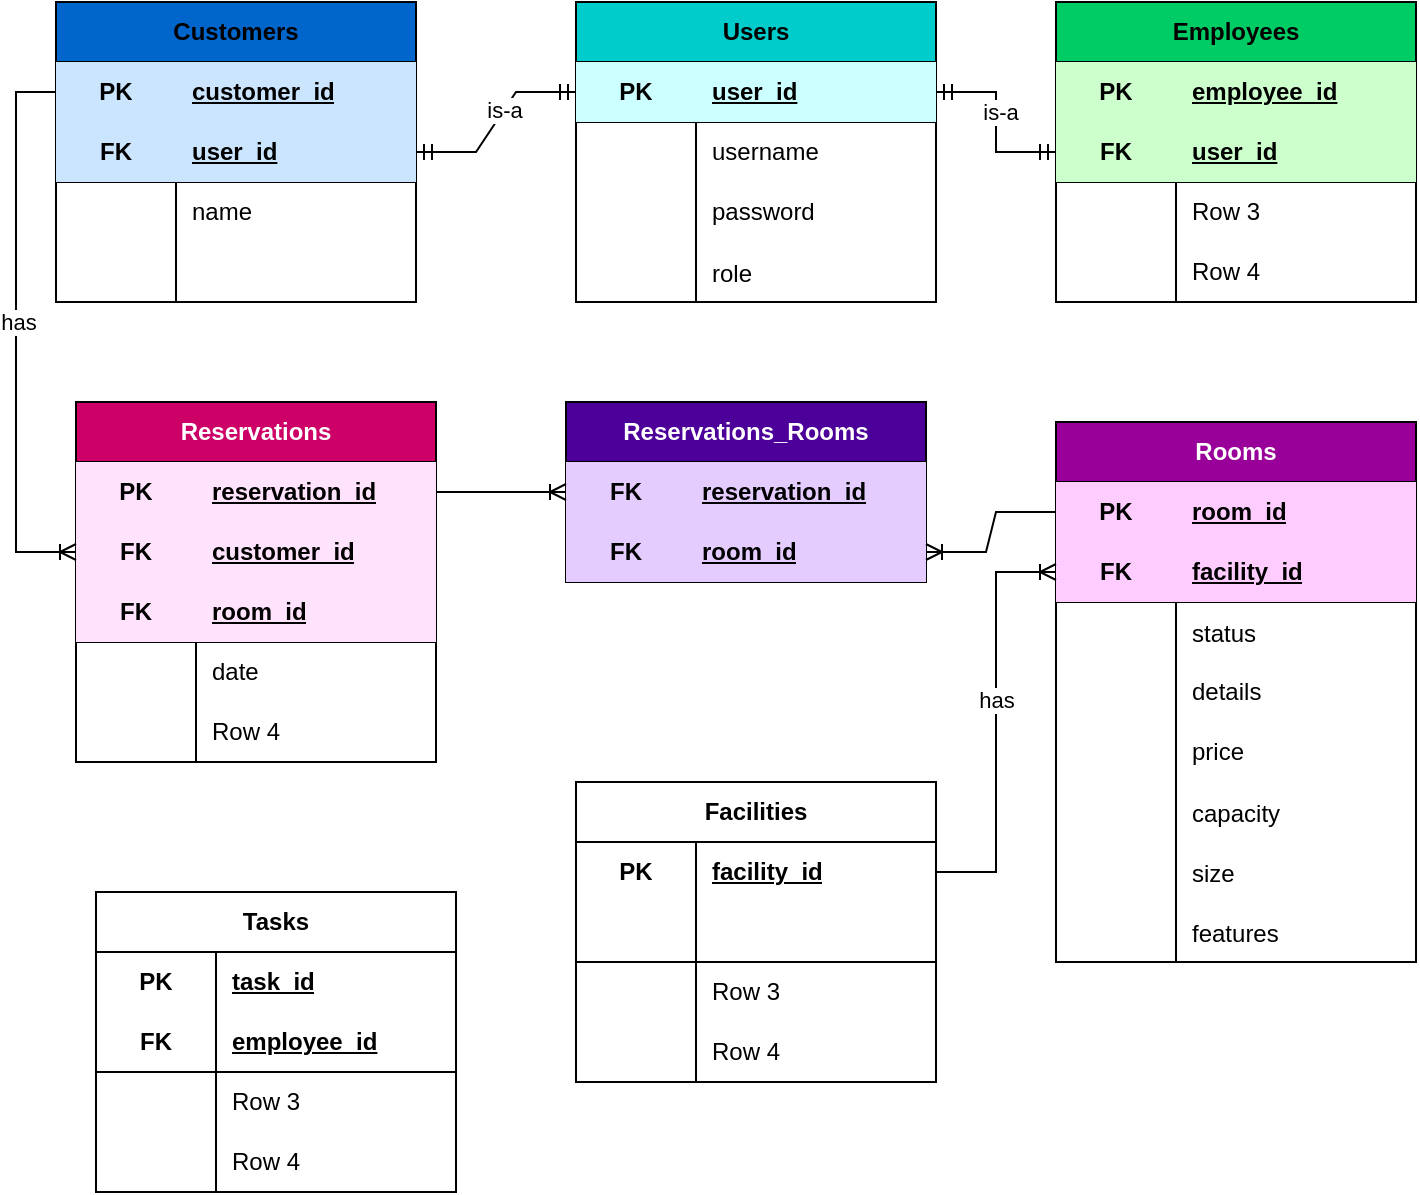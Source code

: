 <mxfile version="22.1.22" type="embed">
  <diagram name="Page-1" id="391HogFya1jU2p6_tnVu">
    <mxGraphModel dx="611" dy="1432" grid="1" gridSize="10" guides="1" tooltips="1" connect="1" arrows="1" fold="1" page="1" pageScale="1" pageWidth="850" pageHeight="1100" math="0" shadow="0">
      <root>
        <mxCell id="0" />
        <mxCell id="1" parent="0" />
        <mxCell id="gGkRdLF0qAvfdl4dvhN5-1" value="Customers" style="shape=table;startSize=30;container=1;collapsible=1;childLayout=tableLayout;fixedRows=1;rowLines=0;fontStyle=1;align=center;resizeLast=1;html=1;whiteSpace=wrap;fillColor=#0066CC;" parent="1" vertex="1">
          <mxGeometry x="80" y="-180" width="180" height="150" as="geometry" />
        </mxCell>
        <mxCell id="gGkRdLF0qAvfdl4dvhN5-2" value="" style="shape=tableRow;horizontal=0;startSize=0;swimlaneHead=0;swimlaneBody=0;fillColor=none;collapsible=0;dropTarget=0;points=[[0,0.5],[1,0.5]];portConstraint=eastwest;top=0;left=0;right=0;bottom=0;html=1;" parent="gGkRdLF0qAvfdl4dvhN5-1" vertex="1">
          <mxGeometry y="30" width="180" height="30" as="geometry" />
        </mxCell>
        <mxCell id="gGkRdLF0qAvfdl4dvhN5-3" value="PK" style="shape=partialRectangle;connectable=0;fillColor=#CCE5FF;top=0;left=0;bottom=0;right=0;fontStyle=1;overflow=hidden;html=1;whiteSpace=wrap;" parent="gGkRdLF0qAvfdl4dvhN5-2" vertex="1">
          <mxGeometry width="60" height="30" as="geometry">
            <mxRectangle width="60" height="30" as="alternateBounds" />
          </mxGeometry>
        </mxCell>
        <mxCell id="gGkRdLF0qAvfdl4dvhN5-4" value="customer_id" style="shape=partialRectangle;connectable=0;fillColor=#CCE5FF;top=0;left=0;bottom=0;right=0;align=left;spacingLeft=6;fontStyle=5;overflow=hidden;html=1;whiteSpace=wrap;" parent="gGkRdLF0qAvfdl4dvhN5-2" vertex="1">
          <mxGeometry x="60" width="120" height="30" as="geometry">
            <mxRectangle width="120" height="30" as="alternateBounds" />
          </mxGeometry>
        </mxCell>
        <mxCell id="gGkRdLF0qAvfdl4dvhN5-5" value="" style="shape=tableRow;horizontal=0;startSize=0;swimlaneHead=0;swimlaneBody=0;fillColor=none;collapsible=0;dropTarget=0;points=[[0,0.5],[1,0.5]];portConstraint=eastwest;top=0;left=0;right=0;bottom=1;html=1;strokeColor=#000000;" parent="gGkRdLF0qAvfdl4dvhN5-1" vertex="1">
          <mxGeometry y="60" width="180" height="30" as="geometry" />
        </mxCell>
        <mxCell id="gGkRdLF0qAvfdl4dvhN5-6" value="FK" style="shape=partialRectangle;connectable=0;fillColor=#CCE5FF;top=0;left=0;bottom=0;right=0;fontStyle=1;overflow=hidden;html=1;whiteSpace=wrap;" parent="gGkRdLF0qAvfdl4dvhN5-5" vertex="1">
          <mxGeometry width="60" height="30" as="geometry">
            <mxRectangle width="60" height="30" as="alternateBounds" />
          </mxGeometry>
        </mxCell>
        <mxCell id="gGkRdLF0qAvfdl4dvhN5-7" value="user_id" style="shape=partialRectangle;connectable=0;fillColor=#CCE5FF;top=0;left=0;bottom=0;right=0;align=left;spacingLeft=6;fontStyle=5;overflow=hidden;html=1;whiteSpace=wrap;" parent="gGkRdLF0qAvfdl4dvhN5-5" vertex="1">
          <mxGeometry x="60" width="120" height="30" as="geometry">
            <mxRectangle width="120" height="30" as="alternateBounds" />
          </mxGeometry>
        </mxCell>
        <mxCell id="gGkRdLF0qAvfdl4dvhN5-8" value="" style="shape=tableRow;horizontal=0;startSize=0;swimlaneHead=0;swimlaneBody=0;fillColor=none;collapsible=0;dropTarget=0;points=[[0,0.5],[1,0.5]];portConstraint=eastwest;top=0;left=0;right=0;bottom=0;html=1;" parent="gGkRdLF0qAvfdl4dvhN5-1" vertex="1">
          <mxGeometry y="90" width="180" height="30" as="geometry" />
        </mxCell>
        <mxCell id="gGkRdLF0qAvfdl4dvhN5-9" value="" style="shape=partialRectangle;connectable=0;fillColor=none;top=0;left=0;bottom=0;right=0;editable=1;overflow=hidden;html=1;whiteSpace=wrap;" parent="gGkRdLF0qAvfdl4dvhN5-8" vertex="1">
          <mxGeometry width="60" height="30" as="geometry">
            <mxRectangle width="60" height="30" as="alternateBounds" />
          </mxGeometry>
        </mxCell>
        <mxCell id="gGkRdLF0qAvfdl4dvhN5-10" value="name" style="shape=partialRectangle;connectable=0;fillColor=none;top=0;left=0;bottom=0;right=0;align=left;spacingLeft=6;overflow=hidden;html=1;whiteSpace=wrap;" parent="gGkRdLF0qAvfdl4dvhN5-8" vertex="1">
          <mxGeometry x="60" width="120" height="30" as="geometry">
            <mxRectangle width="120" height="30" as="alternateBounds" />
          </mxGeometry>
        </mxCell>
        <mxCell id="gGkRdLF0qAvfdl4dvhN5-11" value="" style="shape=tableRow;horizontal=0;startSize=0;swimlaneHead=0;swimlaneBody=0;fillColor=none;collapsible=0;dropTarget=0;points=[[0,0.5],[1,0.5]];portConstraint=eastwest;top=0;left=0;right=0;bottom=0;html=1;" parent="gGkRdLF0qAvfdl4dvhN5-1" vertex="1">
          <mxGeometry y="120" width="180" height="30" as="geometry" />
        </mxCell>
        <mxCell id="gGkRdLF0qAvfdl4dvhN5-12" value="" style="shape=partialRectangle;connectable=0;fillColor=none;top=0;left=0;bottom=0;right=0;editable=1;overflow=hidden;html=1;whiteSpace=wrap;" parent="gGkRdLF0qAvfdl4dvhN5-11" vertex="1">
          <mxGeometry width="60" height="30" as="geometry">
            <mxRectangle width="60" height="30" as="alternateBounds" />
          </mxGeometry>
        </mxCell>
        <mxCell id="gGkRdLF0qAvfdl4dvhN5-13" value="" style="shape=partialRectangle;connectable=0;fillColor=none;top=0;left=0;bottom=0;right=0;align=left;spacingLeft=6;overflow=hidden;html=1;whiteSpace=wrap;" parent="gGkRdLF0qAvfdl4dvhN5-11" vertex="1">
          <mxGeometry x="60" width="120" height="30" as="geometry">
            <mxRectangle width="120" height="30" as="alternateBounds" />
          </mxGeometry>
        </mxCell>
        <mxCell id="gGkRdLF0qAvfdl4dvhN5-14" value="Employees" style="shape=table;startSize=30;container=1;collapsible=1;childLayout=tableLayout;fixedRows=1;rowLines=0;fontStyle=1;align=center;resizeLast=1;html=1;whiteSpace=wrap;fillColor=#00CC66;" parent="1" vertex="1">
          <mxGeometry x="580" y="-180" width="180" height="150" as="geometry" />
        </mxCell>
        <mxCell id="gGkRdLF0qAvfdl4dvhN5-15" value="" style="shape=tableRow;horizontal=0;startSize=0;swimlaneHead=0;swimlaneBody=0;fillColor=none;collapsible=0;dropTarget=0;points=[[0,0.5],[1,0.5]];portConstraint=eastwest;top=0;left=0;right=0;bottom=0;html=1;" parent="gGkRdLF0qAvfdl4dvhN5-14" vertex="1">
          <mxGeometry y="30" width="180" height="30" as="geometry" />
        </mxCell>
        <mxCell id="gGkRdLF0qAvfdl4dvhN5-16" value="PK" style="shape=partialRectangle;connectable=0;fillColor=#CCFFCC;top=0;left=0;bottom=0;right=0;fontStyle=1;overflow=hidden;html=1;whiteSpace=wrap;" parent="gGkRdLF0qAvfdl4dvhN5-15" vertex="1">
          <mxGeometry width="60" height="30" as="geometry">
            <mxRectangle width="60" height="30" as="alternateBounds" />
          </mxGeometry>
        </mxCell>
        <mxCell id="gGkRdLF0qAvfdl4dvhN5-17" value="employee_id" style="shape=partialRectangle;connectable=0;fillColor=#CCFFCC;top=0;left=0;bottom=0;right=0;align=left;spacingLeft=6;fontStyle=5;overflow=hidden;html=1;whiteSpace=wrap;" parent="gGkRdLF0qAvfdl4dvhN5-15" vertex="1">
          <mxGeometry x="60" width="120" height="30" as="geometry">
            <mxRectangle width="120" height="30" as="alternateBounds" />
          </mxGeometry>
        </mxCell>
        <mxCell id="gGkRdLF0qAvfdl4dvhN5-18" value="" style="shape=tableRow;horizontal=0;startSize=0;swimlaneHead=0;swimlaneBody=0;fillColor=none;collapsible=0;dropTarget=0;points=[[0,0.5],[1,0.5]];portConstraint=eastwest;top=0;left=0;right=0;bottom=1;html=1;" parent="gGkRdLF0qAvfdl4dvhN5-14" vertex="1">
          <mxGeometry y="60" width="180" height="30" as="geometry" />
        </mxCell>
        <mxCell id="gGkRdLF0qAvfdl4dvhN5-19" value="FK" style="shape=partialRectangle;connectable=0;fillColor=#CCFFCC;top=0;left=0;bottom=0;right=0;fontStyle=1;overflow=hidden;html=1;whiteSpace=wrap;" parent="gGkRdLF0qAvfdl4dvhN5-18" vertex="1">
          <mxGeometry width="60" height="30" as="geometry">
            <mxRectangle width="60" height="30" as="alternateBounds" />
          </mxGeometry>
        </mxCell>
        <mxCell id="gGkRdLF0qAvfdl4dvhN5-20" value="user_id" style="shape=partialRectangle;connectable=0;fillColor=#CCFFCC;top=0;left=0;bottom=0;right=0;align=left;spacingLeft=6;fontStyle=5;overflow=hidden;html=1;whiteSpace=wrap;" parent="gGkRdLF0qAvfdl4dvhN5-18" vertex="1">
          <mxGeometry x="60" width="120" height="30" as="geometry">
            <mxRectangle width="120" height="30" as="alternateBounds" />
          </mxGeometry>
        </mxCell>
        <mxCell id="gGkRdLF0qAvfdl4dvhN5-21" value="" style="shape=tableRow;horizontal=0;startSize=0;swimlaneHead=0;swimlaneBody=0;fillColor=none;collapsible=0;dropTarget=0;points=[[0,0.5],[1,0.5]];portConstraint=eastwest;top=0;left=0;right=0;bottom=0;html=1;" parent="gGkRdLF0qAvfdl4dvhN5-14" vertex="1">
          <mxGeometry y="90" width="180" height="30" as="geometry" />
        </mxCell>
        <mxCell id="gGkRdLF0qAvfdl4dvhN5-22" value="" style="shape=partialRectangle;connectable=0;fillColor=none;top=0;left=0;bottom=0;right=0;editable=1;overflow=hidden;html=1;whiteSpace=wrap;" parent="gGkRdLF0qAvfdl4dvhN5-21" vertex="1">
          <mxGeometry width="60" height="30" as="geometry">
            <mxRectangle width="60" height="30" as="alternateBounds" />
          </mxGeometry>
        </mxCell>
        <mxCell id="gGkRdLF0qAvfdl4dvhN5-23" value="Row 3" style="shape=partialRectangle;connectable=0;fillColor=none;top=0;left=0;bottom=0;right=0;align=left;spacingLeft=6;overflow=hidden;html=1;whiteSpace=wrap;" parent="gGkRdLF0qAvfdl4dvhN5-21" vertex="1">
          <mxGeometry x="60" width="120" height="30" as="geometry">
            <mxRectangle width="120" height="30" as="alternateBounds" />
          </mxGeometry>
        </mxCell>
        <mxCell id="gGkRdLF0qAvfdl4dvhN5-24" value="" style="shape=tableRow;horizontal=0;startSize=0;swimlaneHead=0;swimlaneBody=0;fillColor=none;collapsible=0;dropTarget=0;points=[[0,0.5],[1,0.5]];portConstraint=eastwest;top=0;left=0;right=0;bottom=0;html=1;" parent="gGkRdLF0qAvfdl4dvhN5-14" vertex="1">
          <mxGeometry y="120" width="180" height="30" as="geometry" />
        </mxCell>
        <mxCell id="gGkRdLF0qAvfdl4dvhN5-25" value="" style="shape=partialRectangle;connectable=0;fillColor=none;top=0;left=0;bottom=0;right=0;editable=1;overflow=hidden;html=1;whiteSpace=wrap;" parent="gGkRdLF0qAvfdl4dvhN5-24" vertex="1">
          <mxGeometry width="60" height="30" as="geometry">
            <mxRectangle width="60" height="30" as="alternateBounds" />
          </mxGeometry>
        </mxCell>
        <mxCell id="gGkRdLF0qAvfdl4dvhN5-26" value="Row 4" style="shape=partialRectangle;connectable=0;fillColor=none;top=0;left=0;bottom=0;right=0;align=left;spacingLeft=6;overflow=hidden;html=1;whiteSpace=wrap;" parent="gGkRdLF0qAvfdl4dvhN5-24" vertex="1">
          <mxGeometry x="60" width="120" height="30" as="geometry">
            <mxRectangle width="120" height="30" as="alternateBounds" />
          </mxGeometry>
        </mxCell>
        <mxCell id="gGkRdLF0qAvfdl4dvhN5-27" value="&lt;font color=&quot;#ffffff&quot;&gt;Rooms&lt;/font&gt;" style="shape=table;startSize=30;container=1;collapsible=1;childLayout=tableLayout;fixedRows=1;rowLines=0;fontStyle=1;align=center;resizeLast=1;html=1;whiteSpace=wrap;fillColor=#990099;" parent="1" vertex="1">
          <mxGeometry x="580" y="30" width="180" height="270" as="geometry" />
        </mxCell>
        <mxCell id="gGkRdLF0qAvfdl4dvhN5-28" value="" style="shape=tableRow;horizontal=0;startSize=0;swimlaneHead=0;swimlaneBody=0;fillColor=none;collapsible=0;dropTarget=0;points=[[0,0.5],[1,0.5]];portConstraint=eastwest;top=0;left=0;right=0;bottom=0;html=1;" parent="gGkRdLF0qAvfdl4dvhN5-27" vertex="1">
          <mxGeometry y="30" width="180" height="30" as="geometry" />
        </mxCell>
        <mxCell id="gGkRdLF0qAvfdl4dvhN5-29" value="&lt;div&gt;PK&lt;/div&gt;" style="shape=partialRectangle;connectable=0;fillColor=#FFCCFF;top=0;left=0;bottom=0;right=0;fontStyle=1;overflow=hidden;html=1;whiteSpace=wrap;" parent="gGkRdLF0qAvfdl4dvhN5-28" vertex="1">
          <mxGeometry width="60" height="30" as="geometry">
            <mxRectangle width="60" height="30" as="alternateBounds" />
          </mxGeometry>
        </mxCell>
        <mxCell id="gGkRdLF0qAvfdl4dvhN5-30" value="room_id" style="shape=partialRectangle;connectable=0;fillColor=#FFCCFF;top=0;left=0;bottom=0;right=0;align=left;spacingLeft=6;fontStyle=5;overflow=hidden;html=1;whiteSpace=wrap;" parent="gGkRdLF0qAvfdl4dvhN5-28" vertex="1">
          <mxGeometry x="60" width="120" height="30" as="geometry">
            <mxRectangle width="120" height="30" as="alternateBounds" />
          </mxGeometry>
        </mxCell>
        <mxCell id="gGkRdLF0qAvfdl4dvhN5-31" value="" style="shape=tableRow;horizontal=0;startSize=0;swimlaneHead=0;swimlaneBody=0;fillColor=none;collapsible=0;dropTarget=0;points=[[0,0.5],[1,0.5]];portConstraint=eastwest;top=0;left=0;right=0;bottom=1;html=1;" parent="gGkRdLF0qAvfdl4dvhN5-27" vertex="1">
          <mxGeometry y="60" width="180" height="30" as="geometry" />
        </mxCell>
        <mxCell id="gGkRdLF0qAvfdl4dvhN5-32" value="FK" style="shape=partialRectangle;connectable=0;fillColor=#FFCCFF;top=0;left=0;bottom=0;right=0;fontStyle=1;overflow=hidden;html=1;whiteSpace=wrap;" parent="gGkRdLF0qAvfdl4dvhN5-31" vertex="1">
          <mxGeometry width="60" height="30" as="geometry">
            <mxRectangle width="60" height="30" as="alternateBounds" />
          </mxGeometry>
        </mxCell>
        <mxCell id="gGkRdLF0qAvfdl4dvhN5-33" value="facility_id" style="shape=partialRectangle;connectable=0;fillColor=#FFCCFF;top=0;left=0;bottom=0;right=0;align=left;spacingLeft=6;fontStyle=5;overflow=hidden;html=1;whiteSpace=wrap;" parent="gGkRdLF0qAvfdl4dvhN5-31" vertex="1">
          <mxGeometry x="60" width="120" height="30" as="geometry">
            <mxRectangle width="120" height="30" as="alternateBounds" />
          </mxGeometry>
        </mxCell>
        <mxCell id="gGkRdLF0qAvfdl4dvhN5-34" value="" style="shape=tableRow;horizontal=0;startSize=0;swimlaneHead=0;swimlaneBody=0;fillColor=none;collapsible=0;dropTarget=0;points=[[0,0.5],[1,0.5]];portConstraint=eastwest;top=0;left=0;right=0;bottom=0;" parent="gGkRdLF0qAvfdl4dvhN5-27" vertex="1">
          <mxGeometry y="90" width="180" height="30" as="geometry" />
        </mxCell>
        <mxCell id="gGkRdLF0qAvfdl4dvhN5-35" value="" style="shape=partialRectangle;connectable=0;fillColor=none;top=0;left=0;bottom=0;right=0;editable=1;overflow=hidden;" parent="gGkRdLF0qAvfdl4dvhN5-34" vertex="1">
          <mxGeometry width="60" height="30" as="geometry">
            <mxRectangle width="60" height="30" as="alternateBounds" />
          </mxGeometry>
        </mxCell>
        <mxCell id="gGkRdLF0qAvfdl4dvhN5-36" value="status" style="shape=partialRectangle;connectable=0;fillColor=none;top=0;left=0;bottom=0;right=0;align=left;spacingLeft=6;overflow=hidden;" parent="gGkRdLF0qAvfdl4dvhN5-34" vertex="1">
          <mxGeometry x="60" width="120" height="30" as="geometry">
            <mxRectangle width="120" height="30" as="alternateBounds" />
          </mxGeometry>
        </mxCell>
        <mxCell id="gGkRdLF0qAvfdl4dvhN5-37" value="" style="shape=tableRow;horizontal=0;startSize=0;swimlaneHead=0;swimlaneBody=0;fillColor=none;collapsible=0;dropTarget=0;points=[[0,0.5],[1,0.5]];portConstraint=eastwest;top=0;left=0;right=0;bottom=0;html=1;" parent="gGkRdLF0qAvfdl4dvhN5-27" vertex="1">
          <mxGeometry y="120" width="180" height="30" as="geometry" />
        </mxCell>
        <mxCell id="gGkRdLF0qAvfdl4dvhN5-38" value="" style="shape=partialRectangle;connectable=0;fillColor=none;top=0;left=0;bottom=0;right=0;editable=1;overflow=hidden;html=1;whiteSpace=wrap;" parent="gGkRdLF0qAvfdl4dvhN5-37" vertex="1">
          <mxGeometry width="60" height="30" as="geometry">
            <mxRectangle width="60" height="30" as="alternateBounds" />
          </mxGeometry>
        </mxCell>
        <mxCell id="gGkRdLF0qAvfdl4dvhN5-39" value="details" style="shape=partialRectangle;connectable=0;fillColor=none;top=0;left=0;bottom=0;right=0;align=left;spacingLeft=6;overflow=hidden;html=1;whiteSpace=wrap;" parent="gGkRdLF0qAvfdl4dvhN5-37" vertex="1">
          <mxGeometry x="60" width="120" height="30" as="geometry">
            <mxRectangle width="120" height="30" as="alternateBounds" />
          </mxGeometry>
        </mxCell>
        <mxCell id="gGkRdLF0qAvfdl4dvhN5-40" value="" style="shape=tableRow;horizontal=0;startSize=0;swimlaneHead=0;swimlaneBody=0;fillColor=none;collapsible=0;dropTarget=0;points=[[0,0.5],[1,0.5]];portConstraint=eastwest;top=0;left=0;right=0;bottom=0;html=1;" parent="gGkRdLF0qAvfdl4dvhN5-27" vertex="1">
          <mxGeometry y="150" width="180" height="30" as="geometry" />
        </mxCell>
        <mxCell id="gGkRdLF0qAvfdl4dvhN5-41" value="" style="shape=partialRectangle;connectable=0;fillColor=none;top=0;left=0;bottom=0;right=0;editable=1;overflow=hidden;html=1;whiteSpace=wrap;" parent="gGkRdLF0qAvfdl4dvhN5-40" vertex="1">
          <mxGeometry width="60" height="30" as="geometry">
            <mxRectangle width="60" height="30" as="alternateBounds" />
          </mxGeometry>
        </mxCell>
        <mxCell id="gGkRdLF0qAvfdl4dvhN5-42" value="&lt;div&gt;price&lt;/div&gt;" style="shape=partialRectangle;connectable=0;fillColor=none;top=0;left=0;bottom=0;right=0;align=left;spacingLeft=6;overflow=hidden;html=1;whiteSpace=wrap;" parent="gGkRdLF0qAvfdl4dvhN5-40" vertex="1">
          <mxGeometry x="60" width="120" height="30" as="geometry">
            <mxRectangle width="120" height="30" as="alternateBounds" />
          </mxGeometry>
        </mxCell>
        <mxCell id="gGkRdLF0qAvfdl4dvhN5-43" value="" style="shape=tableRow;horizontal=0;startSize=0;swimlaneHead=0;swimlaneBody=0;fillColor=none;collapsible=0;dropTarget=0;points=[[0,0.5],[1,0.5]];portConstraint=eastwest;top=0;left=0;right=0;bottom=0;" parent="gGkRdLF0qAvfdl4dvhN5-27" vertex="1">
          <mxGeometry y="180" width="180" height="30" as="geometry" />
        </mxCell>
        <mxCell id="gGkRdLF0qAvfdl4dvhN5-44" value="" style="shape=partialRectangle;connectable=0;fillColor=none;top=0;left=0;bottom=0;right=0;editable=1;overflow=hidden;" parent="gGkRdLF0qAvfdl4dvhN5-43" vertex="1">
          <mxGeometry width="60" height="30" as="geometry">
            <mxRectangle width="60" height="30" as="alternateBounds" />
          </mxGeometry>
        </mxCell>
        <mxCell id="gGkRdLF0qAvfdl4dvhN5-45" value="capacity" style="shape=partialRectangle;connectable=0;fillColor=none;top=0;left=0;bottom=0;right=0;align=left;spacingLeft=6;overflow=hidden;" parent="gGkRdLF0qAvfdl4dvhN5-43" vertex="1">
          <mxGeometry x="60" width="120" height="30" as="geometry">
            <mxRectangle width="120" height="30" as="alternateBounds" />
          </mxGeometry>
        </mxCell>
        <mxCell id="gGkRdLF0qAvfdl4dvhN5-46" value="" style="shape=tableRow;horizontal=0;startSize=0;swimlaneHead=0;swimlaneBody=0;fillColor=none;collapsible=0;dropTarget=0;points=[[0,0.5],[1,0.5]];portConstraint=eastwest;top=0;left=0;right=0;bottom=0;" parent="gGkRdLF0qAvfdl4dvhN5-27" vertex="1">
          <mxGeometry y="210" width="180" height="30" as="geometry" />
        </mxCell>
        <mxCell id="gGkRdLF0qAvfdl4dvhN5-47" value="" style="shape=partialRectangle;connectable=0;fillColor=none;top=0;left=0;bottom=0;right=0;editable=1;overflow=hidden;" parent="gGkRdLF0qAvfdl4dvhN5-46" vertex="1">
          <mxGeometry width="60" height="30" as="geometry">
            <mxRectangle width="60" height="30" as="alternateBounds" />
          </mxGeometry>
        </mxCell>
        <mxCell id="gGkRdLF0qAvfdl4dvhN5-48" value="size" style="shape=partialRectangle;connectable=0;fillColor=none;top=0;left=0;bottom=0;right=0;align=left;spacingLeft=6;overflow=hidden;" parent="gGkRdLF0qAvfdl4dvhN5-46" vertex="1">
          <mxGeometry x="60" width="120" height="30" as="geometry">
            <mxRectangle width="120" height="30" as="alternateBounds" />
          </mxGeometry>
        </mxCell>
        <mxCell id="gGkRdLF0qAvfdl4dvhN5-49" value="" style="shape=tableRow;horizontal=0;startSize=0;swimlaneHead=0;swimlaneBody=0;fillColor=none;collapsible=0;dropTarget=0;points=[[0,0.5],[1,0.5]];portConstraint=eastwest;top=0;left=0;right=0;bottom=0;" parent="gGkRdLF0qAvfdl4dvhN5-27" vertex="1">
          <mxGeometry y="240" width="180" height="30" as="geometry" />
        </mxCell>
        <mxCell id="gGkRdLF0qAvfdl4dvhN5-50" value="" style="shape=partialRectangle;connectable=0;fillColor=none;top=0;left=0;bottom=0;right=0;editable=1;overflow=hidden;" parent="gGkRdLF0qAvfdl4dvhN5-49" vertex="1">
          <mxGeometry width="60" height="30" as="geometry">
            <mxRectangle width="60" height="30" as="alternateBounds" />
          </mxGeometry>
        </mxCell>
        <mxCell id="gGkRdLF0qAvfdl4dvhN5-51" value="features" style="shape=partialRectangle;connectable=0;fillColor=none;top=0;left=0;bottom=0;right=0;align=left;spacingLeft=6;overflow=hidden;" parent="gGkRdLF0qAvfdl4dvhN5-49" vertex="1">
          <mxGeometry x="60" width="120" height="30" as="geometry">
            <mxRectangle width="120" height="30" as="alternateBounds" />
          </mxGeometry>
        </mxCell>
        <mxCell id="gGkRdLF0qAvfdl4dvhN5-52" value="&lt;b&gt;&lt;font color=&quot;#ffffff&quot;&gt;Reservations&lt;/font&gt;&lt;/b&gt;" style="shape=table;startSize=30;container=1;collapsible=1;childLayout=tableLayout;fixedRows=1;rowLines=0;fontStyle=1;align=center;resizeLast=1;html=1;whiteSpace=wrap;fillColor=#CC0066;" parent="1" vertex="1">
          <mxGeometry x="90" y="20" width="180" height="180" as="geometry" />
        </mxCell>
        <mxCell id="gGkRdLF0qAvfdl4dvhN5-53" value="" style="shape=tableRow;horizontal=0;startSize=0;swimlaneHead=0;swimlaneBody=0;fillColor=none;collapsible=0;dropTarget=0;points=[[0,0.5],[1,0.5]];portConstraint=eastwest;top=0;left=0;right=0;bottom=0;html=1;" parent="gGkRdLF0qAvfdl4dvhN5-52" vertex="1">
          <mxGeometry y="30" width="180" height="30" as="geometry" />
        </mxCell>
        <mxCell id="gGkRdLF0qAvfdl4dvhN5-54" value="PK" style="shape=partialRectangle;connectable=0;fillColor=#FFE3FC;top=0;left=0;bottom=0;right=0;fontStyle=1;overflow=hidden;html=1;whiteSpace=wrap;strokeColor=#000000;" parent="gGkRdLF0qAvfdl4dvhN5-53" vertex="1">
          <mxGeometry width="60" height="30" as="geometry">
            <mxRectangle width="60" height="30" as="alternateBounds" />
          </mxGeometry>
        </mxCell>
        <mxCell id="gGkRdLF0qAvfdl4dvhN5-55" value="reservation_id" style="shape=partialRectangle;connectable=0;fillColor=#FFE3FC;top=0;left=0;bottom=0;right=0;align=left;spacingLeft=6;fontStyle=5;overflow=hidden;html=1;whiteSpace=wrap;strokeColor=#000000;" parent="gGkRdLF0qAvfdl4dvhN5-53" vertex="1">
          <mxGeometry x="60" width="120" height="30" as="geometry">
            <mxRectangle width="120" height="30" as="alternateBounds" />
          </mxGeometry>
        </mxCell>
        <mxCell id="gGkRdLF0qAvfdl4dvhN5-56" value="" style="shape=tableRow;horizontal=0;startSize=0;swimlaneHead=0;swimlaneBody=0;fillColor=none;collapsible=0;dropTarget=0;points=[[0,0.5],[1,0.5]];portConstraint=eastwest;top=0;left=0;right=0;bottom=0;" parent="gGkRdLF0qAvfdl4dvhN5-52" vertex="1">
          <mxGeometry y="60" width="180" height="30" as="geometry" />
        </mxCell>
        <mxCell id="gGkRdLF0qAvfdl4dvhN5-57" value="&lt;b&gt;FK&lt;/b&gt;" style="shape=partialRectangle;connectable=0;fillColor=#FFE3FC;top=0;left=0;bottom=0;right=0;fontStyle=0;overflow=hidden;whiteSpace=wrap;html=1;strokeColor=#000000;" parent="gGkRdLF0qAvfdl4dvhN5-56" vertex="1">
          <mxGeometry width="60" height="30" as="geometry">
            <mxRectangle width="60" height="30" as="alternateBounds" />
          </mxGeometry>
        </mxCell>
        <mxCell id="gGkRdLF0qAvfdl4dvhN5-58" value="&lt;b&gt;&lt;u&gt;customer_id&lt;/u&gt;&lt;/b&gt;" style="shape=partialRectangle;connectable=0;fillColor=#FFE3FC;top=0;left=0;bottom=0;right=0;align=left;spacingLeft=6;fontStyle=0;overflow=hidden;whiteSpace=wrap;html=1;strokeColor=#000000;" parent="gGkRdLF0qAvfdl4dvhN5-56" vertex="1">
          <mxGeometry x="60" width="120" height="30" as="geometry">
            <mxRectangle width="120" height="30" as="alternateBounds" />
          </mxGeometry>
        </mxCell>
        <mxCell id="gGkRdLF0qAvfdl4dvhN5-59" value="" style="shape=tableRow;horizontal=0;startSize=0;swimlaneHead=0;swimlaneBody=0;fillColor=none;collapsible=0;dropTarget=0;points=[[0,0.5],[1,0.5]];portConstraint=eastwest;top=0;left=0;right=0;bottom=1;html=1;" parent="gGkRdLF0qAvfdl4dvhN5-52" vertex="1">
          <mxGeometry y="90" width="180" height="30" as="geometry" />
        </mxCell>
        <mxCell id="gGkRdLF0qAvfdl4dvhN5-60" value="FK" style="shape=partialRectangle;connectable=0;fillColor=#FFE3FC;top=0;left=0;bottom=0;right=0;fontStyle=1;overflow=hidden;html=1;whiteSpace=wrap;strokeColor=#000000;" parent="gGkRdLF0qAvfdl4dvhN5-59" vertex="1">
          <mxGeometry width="60" height="30" as="geometry">
            <mxRectangle width="60" height="30" as="alternateBounds" />
          </mxGeometry>
        </mxCell>
        <mxCell id="gGkRdLF0qAvfdl4dvhN5-61" value="room_id" style="shape=partialRectangle;connectable=0;fillColor=#FFE3FC;top=0;left=0;bottom=0;right=0;align=left;spacingLeft=6;fontStyle=5;overflow=hidden;html=1;whiteSpace=wrap;strokeColor=#000000;" parent="gGkRdLF0qAvfdl4dvhN5-59" vertex="1">
          <mxGeometry x="60" width="120" height="30" as="geometry">
            <mxRectangle width="120" height="30" as="alternateBounds" />
          </mxGeometry>
        </mxCell>
        <mxCell id="gGkRdLF0qAvfdl4dvhN5-62" value="" style="shape=tableRow;horizontal=0;startSize=0;swimlaneHead=0;swimlaneBody=0;fillColor=none;collapsible=0;dropTarget=0;points=[[0,0.5],[1,0.5]];portConstraint=eastwest;top=0;left=0;right=0;bottom=0;html=1;" parent="gGkRdLF0qAvfdl4dvhN5-52" vertex="1">
          <mxGeometry y="120" width="180" height="30" as="geometry" />
        </mxCell>
        <mxCell id="gGkRdLF0qAvfdl4dvhN5-63" value="" style="shape=partialRectangle;connectable=0;fillColor=none;top=0;left=0;bottom=0;right=0;editable=1;overflow=hidden;html=1;whiteSpace=wrap;" parent="gGkRdLF0qAvfdl4dvhN5-62" vertex="1">
          <mxGeometry width="60" height="30" as="geometry">
            <mxRectangle width="60" height="30" as="alternateBounds" />
          </mxGeometry>
        </mxCell>
        <mxCell id="gGkRdLF0qAvfdl4dvhN5-64" value="date" style="shape=partialRectangle;connectable=0;fillColor=none;top=0;left=0;bottom=0;right=0;align=left;spacingLeft=6;overflow=hidden;html=1;whiteSpace=wrap;" parent="gGkRdLF0qAvfdl4dvhN5-62" vertex="1">
          <mxGeometry x="60" width="120" height="30" as="geometry">
            <mxRectangle width="120" height="30" as="alternateBounds" />
          </mxGeometry>
        </mxCell>
        <mxCell id="gGkRdLF0qAvfdl4dvhN5-65" value="" style="shape=tableRow;horizontal=0;startSize=0;swimlaneHead=0;swimlaneBody=0;fillColor=none;collapsible=0;dropTarget=0;points=[[0,0.5],[1,0.5]];portConstraint=eastwest;top=0;left=0;right=0;bottom=0;html=1;" parent="gGkRdLF0qAvfdl4dvhN5-52" vertex="1">
          <mxGeometry y="150" width="180" height="30" as="geometry" />
        </mxCell>
        <mxCell id="gGkRdLF0qAvfdl4dvhN5-66" value="" style="shape=partialRectangle;connectable=0;fillColor=none;top=0;left=0;bottom=0;right=0;editable=1;overflow=hidden;html=1;whiteSpace=wrap;" parent="gGkRdLF0qAvfdl4dvhN5-65" vertex="1">
          <mxGeometry width="60" height="30" as="geometry">
            <mxRectangle width="60" height="30" as="alternateBounds" />
          </mxGeometry>
        </mxCell>
        <mxCell id="gGkRdLF0qAvfdl4dvhN5-67" value="Row 4" style="shape=partialRectangle;connectable=0;fillColor=none;top=0;left=0;bottom=0;right=0;align=left;spacingLeft=6;overflow=hidden;html=1;whiteSpace=wrap;" parent="gGkRdLF0qAvfdl4dvhN5-65" vertex="1">
          <mxGeometry x="60" width="120" height="30" as="geometry">
            <mxRectangle width="120" height="30" as="alternateBounds" />
          </mxGeometry>
        </mxCell>
        <mxCell id="gGkRdLF0qAvfdl4dvhN5-68" value="&lt;font color=&quot;#ffffff&quot;&gt;Reservations_Rooms&lt;/font&gt;" style="shape=table;startSize=30;container=1;collapsible=1;childLayout=tableLayout;fixedRows=1;rowLines=0;fontStyle=1;align=center;resizeLast=1;html=1;whiteSpace=wrap;fillColor=#4C0099;" parent="1" vertex="1">
          <mxGeometry x="335" y="20" width="180" height="90" as="geometry" />
        </mxCell>
        <mxCell id="gGkRdLF0qAvfdl4dvhN5-69" value="" style="shape=tableRow;horizontal=0;startSize=0;swimlaneHead=0;swimlaneBody=0;fillColor=none;collapsible=0;dropTarget=0;points=[[0,0.5],[1,0.5]];portConstraint=eastwest;top=0;left=0;right=0;bottom=0;html=1;" parent="gGkRdLF0qAvfdl4dvhN5-68" vertex="1">
          <mxGeometry y="30" width="180" height="30" as="geometry" />
        </mxCell>
        <mxCell id="gGkRdLF0qAvfdl4dvhN5-70" value="FK" style="shape=partialRectangle;connectable=0;fillColor=#E5CCFF;top=0;left=0;bottom=0;right=0;fontStyle=1;overflow=hidden;html=1;whiteSpace=wrap;strokeColor=#E5CCFF;" parent="gGkRdLF0qAvfdl4dvhN5-69" vertex="1">
          <mxGeometry width="60" height="30" as="geometry">
            <mxRectangle width="60" height="30" as="alternateBounds" />
          </mxGeometry>
        </mxCell>
        <mxCell id="gGkRdLF0qAvfdl4dvhN5-71" value="reservation_id" style="shape=partialRectangle;connectable=0;fillColor=#E5CCFF;top=0;left=0;bottom=0;right=0;align=left;spacingLeft=6;fontStyle=5;overflow=hidden;html=1;whiteSpace=wrap;strokeColor=#E5CCFF;" parent="gGkRdLF0qAvfdl4dvhN5-69" vertex="1">
          <mxGeometry x="60" width="120" height="30" as="geometry">
            <mxRectangle width="120" height="30" as="alternateBounds" />
          </mxGeometry>
        </mxCell>
        <mxCell id="gGkRdLF0qAvfdl4dvhN5-72" value="" style="shape=tableRow;horizontal=0;startSize=0;swimlaneHead=0;swimlaneBody=0;fillColor=none;collapsible=0;dropTarget=0;points=[[0,0.5],[1,0.5]];portConstraint=eastwest;top=0;left=0;right=0;bottom=1;html=1;" parent="gGkRdLF0qAvfdl4dvhN5-68" vertex="1">
          <mxGeometry y="60" width="180" height="30" as="geometry" />
        </mxCell>
        <mxCell id="gGkRdLF0qAvfdl4dvhN5-73" value="FK" style="shape=partialRectangle;connectable=0;fillColor=#E5CCFF;top=0;left=0;bottom=0;right=0;fontStyle=1;overflow=hidden;html=1;whiteSpace=wrap;strokeColor=#E5CCFF;" parent="gGkRdLF0qAvfdl4dvhN5-72" vertex="1">
          <mxGeometry width="60" height="30" as="geometry">
            <mxRectangle width="60" height="30" as="alternateBounds" />
          </mxGeometry>
        </mxCell>
        <mxCell id="gGkRdLF0qAvfdl4dvhN5-74" value="room_id" style="shape=partialRectangle;connectable=0;fillColor=#E5CCFF;top=0;left=0;bottom=0;right=0;align=left;spacingLeft=6;fontStyle=5;overflow=hidden;html=1;whiteSpace=wrap;strokeColor=#E5CCFF;" parent="gGkRdLF0qAvfdl4dvhN5-72" vertex="1">
          <mxGeometry x="60" width="120" height="30" as="geometry">
            <mxRectangle width="120" height="30" as="alternateBounds" />
          </mxGeometry>
        </mxCell>
        <mxCell id="gGkRdLF0qAvfdl4dvhN5-75" value="" style="edgeStyle=elbowEdgeStyle;fontSize=12;html=1;endArrow=ERoneToMany;rounded=0;entryX=0;entryY=0.5;entryDx=0;entryDy=0;exitX=0;exitY=0.5;exitDx=0;exitDy=0;" parent="1" source="gGkRdLF0qAvfdl4dvhN5-2" target="gGkRdLF0qAvfdl4dvhN5-56" edge="1">
          <mxGeometry width="100" height="100" relative="1" as="geometry">
            <mxPoint x="150" y="-130" as="sourcePoint" />
            <mxPoint x="-30" y="110" as="targetPoint" />
            <Array as="points">
              <mxPoint x="60" y="-20" />
            </Array>
          </mxGeometry>
        </mxCell>
        <mxCell id="gGkRdLF0qAvfdl4dvhN5-76" value="has" style="edgeLabel;html=1;align=center;verticalAlign=middle;resizable=0;points=[];" parent="gGkRdLF0qAvfdl4dvhN5-75" vertex="1" connectable="0">
          <mxGeometry x="-0.041" y="1" relative="1" as="geometry">
            <mxPoint as="offset" />
          </mxGeometry>
        </mxCell>
        <mxCell id="gGkRdLF0qAvfdl4dvhN5-77" value="Facilities" style="shape=table;startSize=30;container=1;collapsible=1;childLayout=tableLayout;fixedRows=1;rowLines=0;fontStyle=1;align=center;resizeLast=1;html=1;whiteSpace=wrap;" parent="1" vertex="1">
          <mxGeometry x="340" y="210" width="180" height="150" as="geometry" />
        </mxCell>
        <mxCell id="gGkRdLF0qAvfdl4dvhN5-78" value="" style="shape=tableRow;horizontal=0;startSize=0;swimlaneHead=0;swimlaneBody=0;fillColor=none;collapsible=0;dropTarget=0;points=[[0,0.5],[1,0.5]];portConstraint=eastwest;top=0;left=0;right=0;bottom=0;html=1;" parent="gGkRdLF0qAvfdl4dvhN5-77" vertex="1">
          <mxGeometry y="30" width="180" height="30" as="geometry" />
        </mxCell>
        <mxCell id="gGkRdLF0qAvfdl4dvhN5-79" value="PK" style="shape=partialRectangle;connectable=0;fillColor=none;top=0;left=0;bottom=0;right=0;fontStyle=1;overflow=hidden;html=1;whiteSpace=wrap;" parent="gGkRdLF0qAvfdl4dvhN5-78" vertex="1">
          <mxGeometry width="60" height="30" as="geometry">
            <mxRectangle width="60" height="30" as="alternateBounds" />
          </mxGeometry>
        </mxCell>
        <mxCell id="gGkRdLF0qAvfdl4dvhN5-80" value="facility_id" style="shape=partialRectangle;connectable=0;fillColor=none;top=0;left=0;bottom=0;right=0;align=left;spacingLeft=6;fontStyle=5;overflow=hidden;html=1;whiteSpace=wrap;" parent="gGkRdLF0qAvfdl4dvhN5-78" vertex="1">
          <mxGeometry x="60" width="120" height="30" as="geometry">
            <mxRectangle width="120" height="30" as="alternateBounds" />
          </mxGeometry>
        </mxCell>
        <mxCell id="gGkRdLF0qAvfdl4dvhN5-81" value="" style="shape=tableRow;horizontal=0;startSize=0;swimlaneHead=0;swimlaneBody=0;fillColor=none;collapsible=0;dropTarget=0;points=[[0,0.5],[1,0.5]];portConstraint=eastwest;top=0;left=0;right=0;bottom=1;html=1;" parent="gGkRdLF0qAvfdl4dvhN5-77" vertex="1">
          <mxGeometry y="60" width="180" height="30" as="geometry" />
        </mxCell>
        <mxCell id="gGkRdLF0qAvfdl4dvhN5-82" value="" style="shape=partialRectangle;connectable=0;fillColor=none;top=0;left=0;bottom=0;right=0;fontStyle=1;overflow=hidden;html=1;whiteSpace=wrap;" parent="gGkRdLF0qAvfdl4dvhN5-81" vertex="1">
          <mxGeometry width="60" height="30" as="geometry">
            <mxRectangle width="60" height="30" as="alternateBounds" />
          </mxGeometry>
        </mxCell>
        <mxCell id="gGkRdLF0qAvfdl4dvhN5-83" value="" style="shape=partialRectangle;connectable=0;fillColor=none;top=0;left=0;bottom=0;right=0;align=left;spacingLeft=6;fontStyle=5;overflow=hidden;html=1;whiteSpace=wrap;" parent="gGkRdLF0qAvfdl4dvhN5-81" vertex="1">
          <mxGeometry x="60" width="120" height="30" as="geometry">
            <mxRectangle width="120" height="30" as="alternateBounds" />
          </mxGeometry>
        </mxCell>
        <mxCell id="gGkRdLF0qAvfdl4dvhN5-84" value="" style="shape=tableRow;horizontal=0;startSize=0;swimlaneHead=0;swimlaneBody=0;fillColor=none;collapsible=0;dropTarget=0;points=[[0,0.5],[1,0.5]];portConstraint=eastwest;top=0;left=0;right=0;bottom=0;html=1;" parent="gGkRdLF0qAvfdl4dvhN5-77" vertex="1">
          <mxGeometry y="90" width="180" height="30" as="geometry" />
        </mxCell>
        <mxCell id="gGkRdLF0qAvfdl4dvhN5-85" value="" style="shape=partialRectangle;connectable=0;fillColor=none;top=0;left=0;bottom=0;right=0;editable=1;overflow=hidden;html=1;whiteSpace=wrap;" parent="gGkRdLF0qAvfdl4dvhN5-84" vertex="1">
          <mxGeometry width="60" height="30" as="geometry">
            <mxRectangle width="60" height="30" as="alternateBounds" />
          </mxGeometry>
        </mxCell>
        <mxCell id="gGkRdLF0qAvfdl4dvhN5-86" value="Row 3" style="shape=partialRectangle;connectable=0;fillColor=none;top=0;left=0;bottom=0;right=0;align=left;spacingLeft=6;overflow=hidden;html=1;whiteSpace=wrap;" parent="gGkRdLF0qAvfdl4dvhN5-84" vertex="1">
          <mxGeometry x="60" width="120" height="30" as="geometry">
            <mxRectangle width="120" height="30" as="alternateBounds" />
          </mxGeometry>
        </mxCell>
        <mxCell id="gGkRdLF0qAvfdl4dvhN5-87" value="" style="shape=tableRow;horizontal=0;startSize=0;swimlaneHead=0;swimlaneBody=0;fillColor=none;collapsible=0;dropTarget=0;points=[[0,0.5],[1,0.5]];portConstraint=eastwest;top=0;left=0;right=0;bottom=0;html=1;" parent="gGkRdLF0qAvfdl4dvhN5-77" vertex="1">
          <mxGeometry y="120" width="180" height="30" as="geometry" />
        </mxCell>
        <mxCell id="gGkRdLF0qAvfdl4dvhN5-88" value="" style="shape=partialRectangle;connectable=0;fillColor=none;top=0;left=0;bottom=0;right=0;editable=1;overflow=hidden;html=1;whiteSpace=wrap;" parent="gGkRdLF0qAvfdl4dvhN5-87" vertex="1">
          <mxGeometry width="60" height="30" as="geometry">
            <mxRectangle width="60" height="30" as="alternateBounds" />
          </mxGeometry>
        </mxCell>
        <mxCell id="gGkRdLF0qAvfdl4dvhN5-89" value="Row 4" style="shape=partialRectangle;connectable=0;fillColor=none;top=0;left=0;bottom=0;right=0;align=left;spacingLeft=6;overflow=hidden;html=1;whiteSpace=wrap;" parent="gGkRdLF0qAvfdl4dvhN5-87" vertex="1">
          <mxGeometry x="60" width="120" height="30" as="geometry">
            <mxRectangle width="120" height="30" as="alternateBounds" />
          </mxGeometry>
        </mxCell>
        <mxCell id="gGkRdLF0qAvfdl4dvhN5-90" value="" style="edgeStyle=entityRelationEdgeStyle;fontSize=12;html=1;endArrow=ERoneToMany;rounded=0;exitX=1;exitY=0.5;exitDx=0;exitDy=0;" parent="1" source="gGkRdLF0qAvfdl4dvhN5-78" target="gGkRdLF0qAvfdl4dvhN5-31" edge="1">
          <mxGeometry width="100" height="100" relative="1" as="geometry">
            <mxPoint x="430" y="380" as="sourcePoint" />
            <mxPoint x="530" y="280" as="targetPoint" />
          </mxGeometry>
        </mxCell>
        <mxCell id="gGkRdLF0qAvfdl4dvhN5-91" value="has" style="edgeLabel;html=1;align=center;verticalAlign=middle;resizable=0;points=[];" parent="gGkRdLF0qAvfdl4dvhN5-90" vertex="1" connectable="0">
          <mxGeometry x="0.104" relative="1" as="geometry">
            <mxPoint as="offset" />
          </mxGeometry>
        </mxCell>
        <mxCell id="gGkRdLF0qAvfdl4dvhN5-92" value="Users" style="shape=table;startSize=30;container=1;collapsible=1;childLayout=tableLayout;fixedRows=1;rowLines=0;fontStyle=1;align=center;resizeLast=1;html=1;whiteSpace=wrap;fillColor=#00CCCC;" parent="1" vertex="1">
          <mxGeometry x="340" y="-180" width="180" height="150" as="geometry" />
        </mxCell>
        <mxCell id="gGkRdLF0qAvfdl4dvhN5-93" value="" style="shape=tableRow;horizontal=0;startSize=0;swimlaneHead=0;swimlaneBody=0;fillColor=none;collapsible=0;dropTarget=0;points=[[0,0.5],[1,0.5]];portConstraint=eastwest;top=0;left=0;right=0;bottom=1;html=1;" parent="gGkRdLF0qAvfdl4dvhN5-92" vertex="1">
          <mxGeometry y="30" width="180" height="30" as="geometry" />
        </mxCell>
        <mxCell id="gGkRdLF0qAvfdl4dvhN5-94" value="PK" style="shape=partialRectangle;connectable=0;fillColor=#CCFFFF;top=0;left=0;bottom=0;right=0;fontStyle=1;overflow=hidden;html=1;whiteSpace=wrap;" parent="gGkRdLF0qAvfdl4dvhN5-93" vertex="1">
          <mxGeometry width="60" height="30" as="geometry">
            <mxRectangle width="60" height="30" as="alternateBounds" />
          </mxGeometry>
        </mxCell>
        <mxCell id="gGkRdLF0qAvfdl4dvhN5-95" value="user_id" style="shape=partialRectangle;connectable=0;fillColor=#CCFFFF;top=0;left=0;bottom=0;right=0;align=left;spacingLeft=6;fontStyle=5;overflow=hidden;html=1;whiteSpace=wrap;" parent="gGkRdLF0qAvfdl4dvhN5-93" vertex="1">
          <mxGeometry x="60" width="120" height="30" as="geometry">
            <mxRectangle width="120" height="30" as="alternateBounds" />
          </mxGeometry>
        </mxCell>
        <mxCell id="gGkRdLF0qAvfdl4dvhN5-96" value="" style="shape=tableRow;horizontal=0;startSize=0;swimlaneHead=0;swimlaneBody=0;fillColor=none;collapsible=0;dropTarget=0;points=[[0,0.5],[1,0.5]];portConstraint=eastwest;top=0;left=0;right=0;bottom=0;html=1;" parent="gGkRdLF0qAvfdl4dvhN5-92" vertex="1">
          <mxGeometry y="60" width="180" height="30" as="geometry" />
        </mxCell>
        <mxCell id="gGkRdLF0qAvfdl4dvhN5-97" value="" style="shape=partialRectangle;connectable=0;fillColor=none;top=0;left=0;bottom=0;right=0;editable=1;overflow=hidden;html=1;whiteSpace=wrap;" parent="gGkRdLF0qAvfdl4dvhN5-96" vertex="1">
          <mxGeometry width="60" height="30" as="geometry">
            <mxRectangle width="60" height="30" as="alternateBounds" />
          </mxGeometry>
        </mxCell>
        <mxCell id="gGkRdLF0qAvfdl4dvhN5-98" value="username" style="shape=partialRectangle;connectable=0;fillColor=none;top=0;left=0;bottom=0;right=0;align=left;spacingLeft=6;overflow=hidden;html=1;whiteSpace=wrap;" parent="gGkRdLF0qAvfdl4dvhN5-96" vertex="1">
          <mxGeometry x="60" width="120" height="30" as="geometry">
            <mxRectangle width="120" height="30" as="alternateBounds" />
          </mxGeometry>
        </mxCell>
        <mxCell id="gGkRdLF0qAvfdl4dvhN5-99" value="" style="shape=tableRow;horizontal=0;startSize=0;swimlaneHead=0;swimlaneBody=0;fillColor=none;collapsible=0;dropTarget=0;points=[[0,0.5],[1,0.5]];portConstraint=eastwest;top=0;left=0;right=0;bottom=0;html=1;" parent="gGkRdLF0qAvfdl4dvhN5-92" vertex="1">
          <mxGeometry y="90" width="180" height="30" as="geometry" />
        </mxCell>
        <mxCell id="gGkRdLF0qAvfdl4dvhN5-100" value="" style="shape=partialRectangle;connectable=0;fillColor=none;top=0;left=0;bottom=0;right=0;editable=1;overflow=hidden;html=1;whiteSpace=wrap;" parent="gGkRdLF0qAvfdl4dvhN5-99" vertex="1">
          <mxGeometry width="60" height="30" as="geometry">
            <mxRectangle width="60" height="30" as="alternateBounds" />
          </mxGeometry>
        </mxCell>
        <mxCell id="gGkRdLF0qAvfdl4dvhN5-101" value="password" style="shape=partialRectangle;connectable=0;fillColor=none;top=0;left=0;bottom=0;right=0;align=left;spacingLeft=6;overflow=hidden;html=1;whiteSpace=wrap;" parent="gGkRdLF0qAvfdl4dvhN5-99" vertex="1">
          <mxGeometry x="60" width="120" height="30" as="geometry">
            <mxRectangle width="120" height="30" as="alternateBounds" />
          </mxGeometry>
        </mxCell>
        <mxCell id="gGkRdLF0qAvfdl4dvhN5-102" value="" style="shape=tableRow;horizontal=0;startSize=0;swimlaneHead=0;swimlaneBody=0;fillColor=none;collapsible=0;dropTarget=0;points=[[0,0.5],[1,0.5]];portConstraint=eastwest;top=0;left=0;right=0;bottom=0;" parent="gGkRdLF0qAvfdl4dvhN5-92" vertex="1">
          <mxGeometry y="120" width="180" height="30" as="geometry" />
        </mxCell>
        <mxCell id="gGkRdLF0qAvfdl4dvhN5-103" value="" style="shape=partialRectangle;connectable=0;fillColor=none;top=0;left=0;bottom=0;right=0;editable=1;overflow=hidden;" parent="gGkRdLF0qAvfdl4dvhN5-102" vertex="1">
          <mxGeometry width="60" height="30" as="geometry">
            <mxRectangle width="60" height="30" as="alternateBounds" />
          </mxGeometry>
        </mxCell>
        <mxCell id="gGkRdLF0qAvfdl4dvhN5-104" value="role" style="shape=partialRectangle;connectable=0;fillColor=none;top=0;left=0;bottom=0;right=0;align=left;spacingLeft=6;overflow=hidden;" parent="gGkRdLF0qAvfdl4dvhN5-102" vertex="1">
          <mxGeometry x="60" width="120" height="30" as="geometry">
            <mxRectangle width="120" height="30" as="alternateBounds" />
          </mxGeometry>
        </mxCell>
        <mxCell id="gGkRdLF0qAvfdl4dvhN5-105" value="" style="edgeStyle=entityRelationEdgeStyle;fontSize=12;html=1;endArrow=ERmandOne;startArrow=ERmandOne;rounded=0;exitX=1;exitY=0.5;exitDx=0;exitDy=0;entryX=0;entryY=0.5;entryDx=0;entryDy=0;" parent="1" source="gGkRdLF0qAvfdl4dvhN5-93" target="gGkRdLF0qAvfdl4dvhN5-18" edge="1">
          <mxGeometry width="100" height="100" relative="1" as="geometry">
            <mxPoint x="510" as="sourcePoint" />
            <mxPoint x="610" y="-100" as="targetPoint" />
          </mxGeometry>
        </mxCell>
        <mxCell id="gGkRdLF0qAvfdl4dvhN5-106" value="is-a" style="edgeLabel;html=1;align=center;verticalAlign=middle;resizable=0;points=[];" parent="gGkRdLF0qAvfdl4dvhN5-105" vertex="1" connectable="0">
          <mxGeometry x="-0.115" y="2" relative="1" as="geometry">
            <mxPoint as="offset" />
          </mxGeometry>
        </mxCell>
        <mxCell id="gGkRdLF0qAvfdl4dvhN5-107" value="" style="edgeStyle=entityRelationEdgeStyle;fontSize=12;html=1;endArrow=ERmandOne;startArrow=ERmandOne;rounded=0;exitX=1;exitY=0.5;exitDx=0;exitDy=0;entryX=0;entryY=0.5;entryDx=0;entryDy=0;" parent="1" source="gGkRdLF0qAvfdl4dvhN5-5" target="gGkRdLF0qAvfdl4dvhN5-93" edge="1">
          <mxGeometry width="100" height="100" relative="1" as="geometry">
            <mxPoint x="290" y="-170" as="sourcePoint" />
            <mxPoint x="390" y="-270" as="targetPoint" />
          </mxGeometry>
        </mxCell>
        <mxCell id="gGkRdLF0qAvfdl4dvhN5-108" value="is-a" style="edgeLabel;html=1;align=center;verticalAlign=middle;resizable=0;points=[];" parent="gGkRdLF0qAvfdl4dvhN5-107" vertex="1" connectable="0">
          <mxGeometry x="0.15" relative="1" as="geometry">
            <mxPoint as="offset" />
          </mxGeometry>
        </mxCell>
        <mxCell id="gGkRdLF0qAvfdl4dvhN5-109" value="" style="edgeStyle=entityRelationEdgeStyle;fontSize=12;html=1;endArrow=ERoneToMany;rounded=0;entryX=0;entryY=0.5;entryDx=0;entryDy=0;exitX=1;exitY=0.5;exitDx=0;exitDy=0;" parent="1" source="gGkRdLF0qAvfdl4dvhN5-53" target="gGkRdLF0qAvfdl4dvhN5-68" edge="1">
          <mxGeometry width="100" height="100" relative="1" as="geometry">
            <mxPoint x="160" y="350" as="sourcePoint" />
            <mxPoint x="260" y="250" as="targetPoint" />
          </mxGeometry>
        </mxCell>
        <mxCell id="gGkRdLF0qAvfdl4dvhN5-110" value="" style="edgeStyle=entityRelationEdgeStyle;fontSize=12;html=1;endArrow=ERoneToMany;rounded=0;exitX=0;exitY=0.5;exitDx=0;exitDy=0;entryX=1;entryY=0.5;entryDx=0;entryDy=0;" parent="1" source="gGkRdLF0qAvfdl4dvhN5-28" target="gGkRdLF0qAvfdl4dvhN5-72" edge="1">
          <mxGeometry width="100" height="100" relative="1" as="geometry">
            <mxPoint x="430" y="160" as="sourcePoint" />
            <mxPoint x="530" y="60" as="targetPoint" />
          </mxGeometry>
        </mxCell>
        <mxCell id="gGkRdLF0qAvfdl4dvhN5-111" value="Tasks" style="shape=table;startSize=30;container=1;collapsible=1;childLayout=tableLayout;fixedRows=1;rowLines=0;fontStyle=1;align=center;resizeLast=1;html=1;whiteSpace=wrap;" parent="1" vertex="1">
          <mxGeometry x="100" y="265" width="180" height="150" as="geometry" />
        </mxCell>
        <mxCell id="gGkRdLF0qAvfdl4dvhN5-112" value="" style="shape=tableRow;horizontal=0;startSize=0;swimlaneHead=0;swimlaneBody=0;fillColor=none;collapsible=0;dropTarget=0;points=[[0,0.5],[1,0.5]];portConstraint=eastwest;top=0;left=0;right=0;bottom=0;html=1;" parent="gGkRdLF0qAvfdl4dvhN5-111" vertex="1">
          <mxGeometry y="30" width="180" height="30" as="geometry" />
        </mxCell>
        <mxCell id="gGkRdLF0qAvfdl4dvhN5-113" value="PK" style="shape=partialRectangle;connectable=0;fillColor=none;top=0;left=0;bottom=0;right=0;fontStyle=1;overflow=hidden;html=1;whiteSpace=wrap;" parent="gGkRdLF0qAvfdl4dvhN5-112" vertex="1">
          <mxGeometry width="60" height="30" as="geometry">
            <mxRectangle width="60" height="30" as="alternateBounds" />
          </mxGeometry>
        </mxCell>
        <mxCell id="gGkRdLF0qAvfdl4dvhN5-114" value="task_id" style="shape=partialRectangle;connectable=0;fillColor=none;top=0;left=0;bottom=0;right=0;align=left;spacingLeft=6;fontStyle=5;overflow=hidden;html=1;whiteSpace=wrap;" parent="gGkRdLF0qAvfdl4dvhN5-112" vertex="1">
          <mxGeometry x="60" width="120" height="30" as="geometry">
            <mxRectangle width="120" height="30" as="alternateBounds" />
          </mxGeometry>
        </mxCell>
        <mxCell id="gGkRdLF0qAvfdl4dvhN5-115" value="" style="shape=tableRow;horizontal=0;startSize=0;swimlaneHead=0;swimlaneBody=0;fillColor=none;collapsible=0;dropTarget=0;points=[[0,0.5],[1,0.5]];portConstraint=eastwest;top=0;left=0;right=0;bottom=1;html=1;" parent="gGkRdLF0qAvfdl4dvhN5-111" vertex="1">
          <mxGeometry y="60" width="180" height="30" as="geometry" />
        </mxCell>
        <mxCell id="gGkRdLF0qAvfdl4dvhN5-116" value="FK" style="shape=partialRectangle;connectable=0;fillColor=none;top=0;left=0;bottom=0;right=0;fontStyle=1;overflow=hidden;html=1;whiteSpace=wrap;" parent="gGkRdLF0qAvfdl4dvhN5-115" vertex="1">
          <mxGeometry width="60" height="30" as="geometry">
            <mxRectangle width="60" height="30" as="alternateBounds" />
          </mxGeometry>
        </mxCell>
        <mxCell id="gGkRdLF0qAvfdl4dvhN5-117" value="employee_id" style="shape=partialRectangle;connectable=0;fillColor=none;top=0;left=0;bottom=0;right=0;align=left;spacingLeft=6;fontStyle=5;overflow=hidden;html=1;whiteSpace=wrap;" parent="gGkRdLF0qAvfdl4dvhN5-115" vertex="1">
          <mxGeometry x="60" width="120" height="30" as="geometry">
            <mxRectangle width="120" height="30" as="alternateBounds" />
          </mxGeometry>
        </mxCell>
        <mxCell id="gGkRdLF0qAvfdl4dvhN5-118" value="" style="shape=tableRow;horizontal=0;startSize=0;swimlaneHead=0;swimlaneBody=0;fillColor=none;collapsible=0;dropTarget=0;points=[[0,0.5],[1,0.5]];portConstraint=eastwest;top=0;left=0;right=0;bottom=0;html=1;" parent="gGkRdLF0qAvfdl4dvhN5-111" vertex="1">
          <mxGeometry y="90" width="180" height="30" as="geometry" />
        </mxCell>
        <mxCell id="gGkRdLF0qAvfdl4dvhN5-119" value="" style="shape=partialRectangle;connectable=0;fillColor=none;top=0;left=0;bottom=0;right=0;editable=1;overflow=hidden;html=1;whiteSpace=wrap;" parent="gGkRdLF0qAvfdl4dvhN5-118" vertex="1">
          <mxGeometry width="60" height="30" as="geometry">
            <mxRectangle width="60" height="30" as="alternateBounds" />
          </mxGeometry>
        </mxCell>
        <mxCell id="gGkRdLF0qAvfdl4dvhN5-120" value="Row 3" style="shape=partialRectangle;connectable=0;fillColor=none;top=0;left=0;bottom=0;right=0;align=left;spacingLeft=6;overflow=hidden;html=1;whiteSpace=wrap;" parent="gGkRdLF0qAvfdl4dvhN5-118" vertex="1">
          <mxGeometry x="60" width="120" height="30" as="geometry">
            <mxRectangle width="120" height="30" as="alternateBounds" />
          </mxGeometry>
        </mxCell>
        <mxCell id="gGkRdLF0qAvfdl4dvhN5-121" value="" style="shape=tableRow;horizontal=0;startSize=0;swimlaneHead=0;swimlaneBody=0;fillColor=none;collapsible=0;dropTarget=0;points=[[0,0.5],[1,0.5]];portConstraint=eastwest;top=0;left=0;right=0;bottom=0;html=1;" parent="gGkRdLF0qAvfdl4dvhN5-111" vertex="1">
          <mxGeometry y="120" width="180" height="30" as="geometry" />
        </mxCell>
        <mxCell id="gGkRdLF0qAvfdl4dvhN5-122" value="" style="shape=partialRectangle;connectable=0;fillColor=none;top=0;left=0;bottom=0;right=0;editable=1;overflow=hidden;html=1;whiteSpace=wrap;" parent="gGkRdLF0qAvfdl4dvhN5-121" vertex="1">
          <mxGeometry width="60" height="30" as="geometry">
            <mxRectangle width="60" height="30" as="alternateBounds" />
          </mxGeometry>
        </mxCell>
        <mxCell id="gGkRdLF0qAvfdl4dvhN5-123" value="Row 4" style="shape=partialRectangle;connectable=0;fillColor=none;top=0;left=0;bottom=0;right=0;align=left;spacingLeft=6;overflow=hidden;html=1;whiteSpace=wrap;" parent="gGkRdLF0qAvfdl4dvhN5-121" vertex="1">
          <mxGeometry x="60" width="120" height="30" as="geometry">
            <mxRectangle width="120" height="30" as="alternateBounds" />
          </mxGeometry>
        </mxCell>
      </root>
    </mxGraphModel>
  </diagram>
</mxfile>
